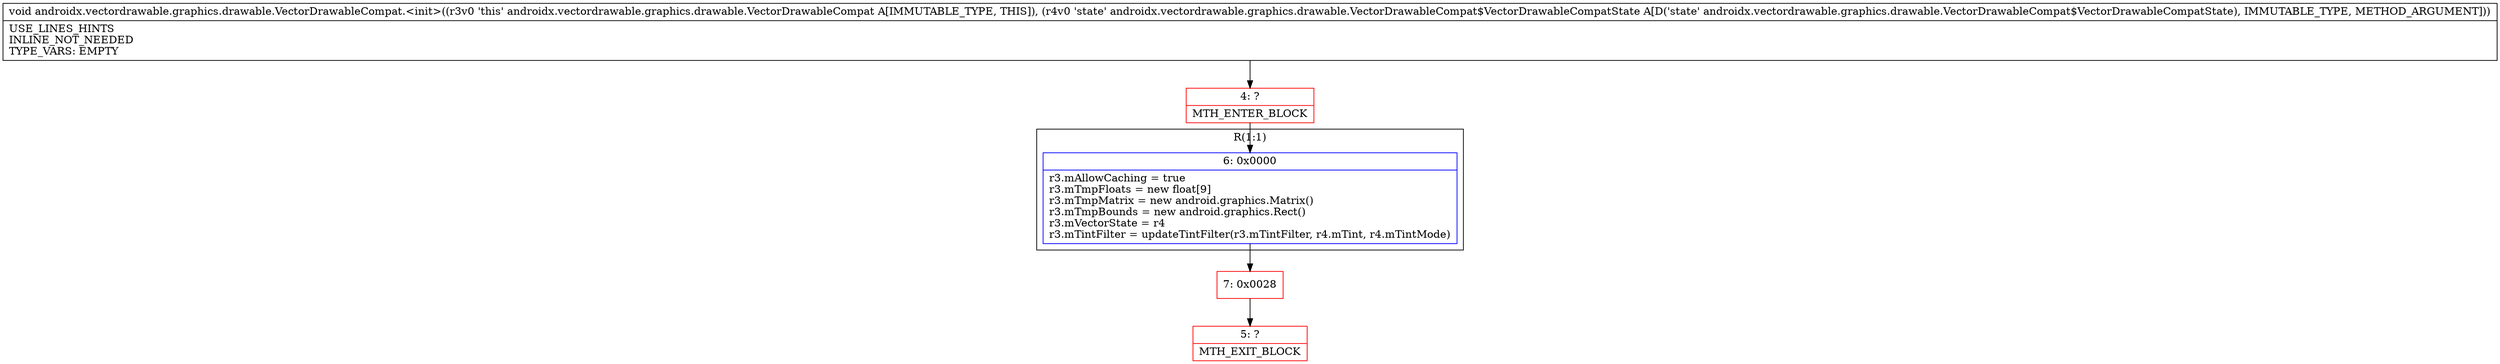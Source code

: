 digraph "CFG forandroidx.vectordrawable.graphics.drawable.VectorDrawableCompat.\<init\>(Landroidx\/vectordrawable\/graphics\/drawable\/VectorDrawableCompat$VectorDrawableCompatState;)V" {
subgraph cluster_Region_1939026436 {
label = "R(1:1)";
node [shape=record,color=blue];
Node_6 [shape=record,label="{6\:\ 0x0000|r3.mAllowCaching = true\lr3.mTmpFloats = new float[9]\lr3.mTmpMatrix = new android.graphics.Matrix()\lr3.mTmpBounds = new android.graphics.Rect()\lr3.mVectorState = r4\lr3.mTintFilter = updateTintFilter(r3.mTintFilter, r4.mTint, r4.mTintMode)\l}"];
}
Node_4 [shape=record,color=red,label="{4\:\ ?|MTH_ENTER_BLOCK\l}"];
Node_7 [shape=record,color=red,label="{7\:\ 0x0028}"];
Node_5 [shape=record,color=red,label="{5\:\ ?|MTH_EXIT_BLOCK\l}"];
MethodNode[shape=record,label="{void androidx.vectordrawable.graphics.drawable.VectorDrawableCompat.\<init\>((r3v0 'this' androidx.vectordrawable.graphics.drawable.VectorDrawableCompat A[IMMUTABLE_TYPE, THIS]), (r4v0 'state' androidx.vectordrawable.graphics.drawable.VectorDrawableCompat$VectorDrawableCompatState A[D('state' androidx.vectordrawable.graphics.drawable.VectorDrawableCompat$VectorDrawableCompatState), IMMUTABLE_TYPE, METHOD_ARGUMENT]))  | USE_LINES_HINTS\lINLINE_NOT_NEEDED\lTYPE_VARS: EMPTY\l}"];
MethodNode -> Node_4;Node_6 -> Node_7;
Node_4 -> Node_6;
Node_7 -> Node_5;
}

